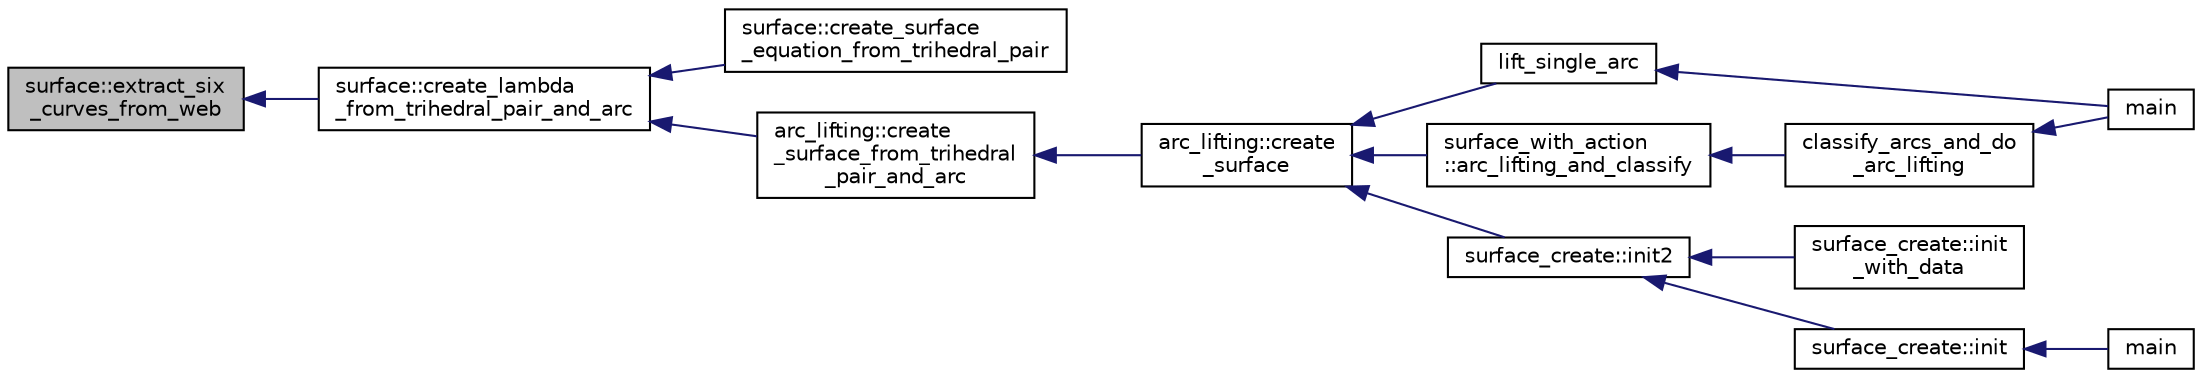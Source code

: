 digraph "surface::extract_six_curves_from_web"
{
  edge [fontname="Helvetica",fontsize="10",labelfontname="Helvetica",labelfontsize="10"];
  node [fontname="Helvetica",fontsize="10",shape=record];
  rankdir="LR";
  Node2412 [label="surface::extract_six\l_curves_from_web",height=0.2,width=0.4,color="black", fillcolor="grey75", style="filled", fontcolor="black"];
  Node2412 -> Node2413 [dir="back",color="midnightblue",fontsize="10",style="solid",fontname="Helvetica"];
  Node2413 [label="surface::create_lambda\l_from_trihedral_pair_and_arc",height=0.2,width=0.4,color="black", fillcolor="white", style="filled",URL="$d5/d88/classsurface.html#adb7f42b89cea8b8b3b63e0b02f925e59"];
  Node2413 -> Node2414 [dir="back",color="midnightblue",fontsize="10",style="solid",fontname="Helvetica"];
  Node2414 [label="surface::create_surface\l_equation_from_trihedral_pair",height=0.2,width=0.4,color="black", fillcolor="white", style="filled",URL="$d5/d88/classsurface.html#a39c89c2c3826d0d79d54ec69fb35a35e"];
  Node2413 -> Node2415 [dir="back",color="midnightblue",fontsize="10",style="solid",fontname="Helvetica"];
  Node2415 [label="arc_lifting::create\l_surface_from_trihedral\l_pair_and_arc",height=0.2,width=0.4,color="black", fillcolor="white", style="filled",URL="$dc/db7/classarc__lifting.html#a947fc1f7d5456a5654eef22b14c70317"];
  Node2415 -> Node2416 [dir="back",color="midnightblue",fontsize="10",style="solid",fontname="Helvetica"];
  Node2416 [label="arc_lifting::create\l_surface",height=0.2,width=0.4,color="black", fillcolor="white", style="filled",URL="$dc/db7/classarc__lifting.html#a2b1fd46281de9ff3fef00fc122d39b2b"];
  Node2416 -> Node2417 [dir="back",color="midnightblue",fontsize="10",style="solid",fontname="Helvetica"];
  Node2417 [label="lift_single_arc",height=0.2,width=0.4,color="black", fillcolor="white", style="filled",URL="$d6/dc3/arc__lifting__main_8_c.html#a0bdc148f70112959722a40cf9758d54b"];
  Node2417 -> Node2418 [dir="back",color="midnightblue",fontsize="10",style="solid",fontname="Helvetica"];
  Node2418 [label="main",height=0.2,width=0.4,color="black", fillcolor="white", style="filled",URL="$d6/dc3/arc__lifting__main_8_c.html#a217dbf8b442f20279ea00b898af96f52"];
  Node2416 -> Node2419 [dir="back",color="midnightblue",fontsize="10",style="solid",fontname="Helvetica"];
  Node2419 [label="surface_create::init2",height=0.2,width=0.4,color="black", fillcolor="white", style="filled",URL="$de/da4/classsurface__create.html#a0d600640f7dd62d5a6c36443effdab59"];
  Node2419 -> Node2420 [dir="back",color="midnightblue",fontsize="10",style="solid",fontname="Helvetica"];
  Node2420 [label="surface_create::init\l_with_data",height=0.2,width=0.4,color="black", fillcolor="white", style="filled",URL="$de/da4/classsurface__create.html#a9226f687139676532adb1aa971fbade2"];
  Node2419 -> Node2421 [dir="back",color="midnightblue",fontsize="10",style="solid",fontname="Helvetica"];
  Node2421 [label="surface_create::init",height=0.2,width=0.4,color="black", fillcolor="white", style="filled",URL="$de/da4/classsurface__create.html#ab0db5c12825f778e3caf8aa4da02eb06"];
  Node2421 -> Node2422 [dir="back",color="midnightblue",fontsize="10",style="solid",fontname="Helvetica"];
  Node2422 [label="main",height=0.2,width=0.4,color="black", fillcolor="white", style="filled",URL="$d2/dfa/create__surface__main_8_c.html#a217dbf8b442f20279ea00b898af96f52"];
  Node2416 -> Node2423 [dir="back",color="midnightblue",fontsize="10",style="solid",fontname="Helvetica"];
  Node2423 [label="surface_with_action\l::arc_lifting_and_classify",height=0.2,width=0.4,color="black", fillcolor="white", style="filled",URL="$d8/df9/classsurface__with__action.html#a62a3948f830c59e09ef94937650a07a4"];
  Node2423 -> Node2424 [dir="back",color="midnightblue",fontsize="10",style="solid",fontname="Helvetica"];
  Node2424 [label="classify_arcs_and_do\l_arc_lifting",height=0.2,width=0.4,color="black", fillcolor="white", style="filled",URL="$d6/dc3/arc__lifting__main_8_c.html#afdd7be16f16b8c71e9a72fe5f6a0b59c"];
  Node2424 -> Node2418 [dir="back",color="midnightblue",fontsize="10",style="solid",fontname="Helvetica"];
}
